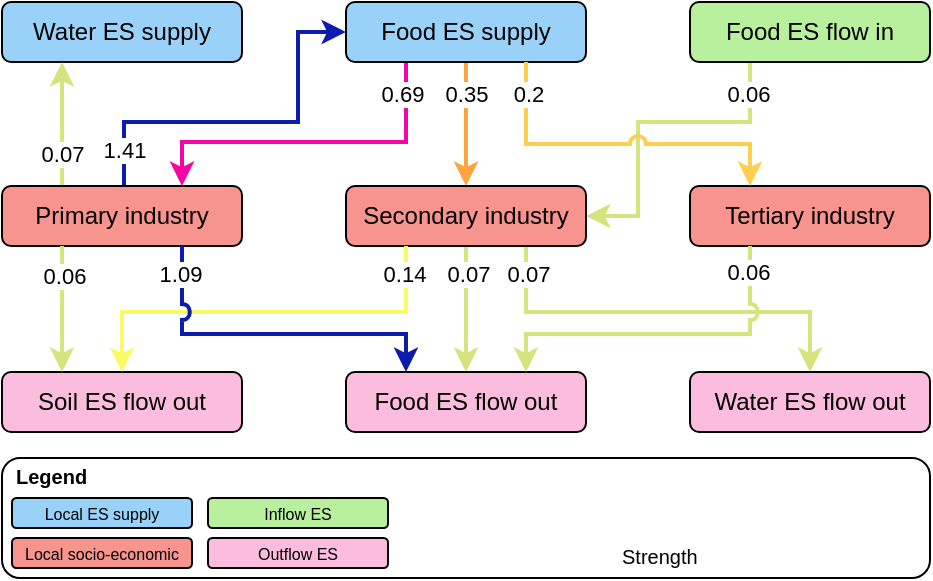 <mxfile version="22.1.0" type="github">
  <diagram name="第 1 页" id="eSo4roDagTOv7NbX58sI">
    <mxGraphModel dx="815" dy="453" grid="1" gridSize="10" guides="1" tooltips="1" connect="1" arrows="1" fold="1" page="1" pageScale="1" pageWidth="827" pageHeight="1169" math="0" shadow="0">
      <root>
        <mxCell id="0" />
        <mxCell id="1" parent="0" />
        <mxCell id="T6tc1Hb5-DZ5HvoijZZq-6" value="" style="rounded=1;whiteSpace=wrap;html=1;" vertex="1" parent="1">
          <mxGeometry x="182" y="608" width="464" height="60" as="geometry" />
        </mxCell>
        <mxCell id="i3CLbu43X5joJ49ZT0Bw-50" style="edgeStyle=orthogonalEdgeStyle;rounded=0;orthogonalLoop=1;jettySize=auto;html=1;exitX=0.75;exitY=1;exitDx=0;exitDy=0;entryX=0.5;entryY=0;entryDx=0;entryDy=0;strokeWidth=2;jumpStyle=arc;strokeColor=#d7e37d;fontFamily=Arial;" parent="1" source="i3CLbu43X5joJ49ZT0Bw-6" target="i3CLbu43X5joJ49ZT0Bw-10" edge="1">
          <mxGeometry relative="1" as="geometry">
            <Array as="points">
              <mxPoint x="444" y="535" />
              <mxPoint x="586" y="535" />
            </Array>
          </mxGeometry>
        </mxCell>
        <mxCell id="i3CLbu43X5joJ49ZT0Bw-45" style="edgeStyle=orthogonalEdgeStyle;rounded=0;orthogonalLoop=1;jettySize=auto;html=1;exitX=0.5;exitY=1;exitDx=0;exitDy=0;entryX=0.5;entryY=0;entryDx=0;entryDy=0;strokeWidth=2;jumpStyle=arc;strokeColor=#d7e37d;fontFamily=Arial;" parent="1" source="i3CLbu43X5joJ49ZT0Bw-6" target="i3CLbu43X5joJ49ZT0Bw-8" edge="1">
          <mxGeometry relative="1" as="geometry">
            <Array as="points">
              <mxPoint x="414" y="526" />
              <mxPoint x="414" y="526" />
            </Array>
          </mxGeometry>
        </mxCell>
        <mxCell id="e95JfR316xjKeRipay9j-7" value="0.07" style="edgeLabel;html=1;align=center;verticalAlign=middle;resizable=0;points=[];fontFamily=Arial;" parent="i3CLbu43X5joJ49ZT0Bw-45" vertex="1" connectable="0">
          <mxGeometry x="-0.834" y="-1" relative="1" as="geometry">
            <mxPoint x="32" y="9" as="offset" />
          </mxGeometry>
        </mxCell>
        <mxCell id="e95JfR316xjKeRipay9j-80" value="0.07" style="edgeLabel;html=1;align=center;verticalAlign=middle;resizable=0;points=[];fontFamily=Arial;" parent="i3CLbu43X5joJ49ZT0Bw-45" vertex="1" connectable="0">
          <mxGeometry x="-0.53" y="2" relative="1" as="geometry">
            <mxPoint x="-1" y="-1" as="offset" />
          </mxGeometry>
        </mxCell>
        <mxCell id="i3CLbu43X5joJ49ZT0Bw-41" style="edgeStyle=orthogonalEdgeStyle;rounded=0;orthogonalLoop=1;jettySize=auto;html=1;exitX=0.25;exitY=1;exitDx=0;exitDy=0;entryX=0.75;entryY=0;entryDx=0;entryDy=0;strokeWidth=2;strokeColor=#f505a5;fontFamily=Arial;" parent="1" source="i3CLbu43X5joJ49ZT0Bw-1" target="i3CLbu43X5joJ49ZT0Bw-5" edge="1">
          <mxGeometry relative="1" as="geometry">
            <Array as="points">
              <mxPoint x="384" y="450" />
              <mxPoint x="272" y="450" />
            </Array>
          </mxGeometry>
        </mxCell>
        <mxCell id="e95JfR316xjKeRipay9j-3" value="0.69" style="edgeLabel;html=1;align=center;verticalAlign=middle;resizable=0;points=[];fontFamily=Arial;" parent="i3CLbu43X5joJ49ZT0Bw-41" vertex="1" connectable="0">
          <mxGeometry x="0.139" relative="1" as="geometry">
            <mxPoint x="57" y="-24" as="offset" />
          </mxGeometry>
        </mxCell>
        <mxCell id="i3CLbu43X5joJ49ZT0Bw-42" style="edgeStyle=orthogonalEdgeStyle;rounded=0;orthogonalLoop=1;jettySize=auto;html=1;exitX=0.5;exitY=1;exitDx=0;exitDy=0;entryX=0.5;entryY=0;entryDx=0;entryDy=0;strokeWidth=2;strokeColor=#fca43f;fontFamily=Arial;" parent="1" source="i3CLbu43X5joJ49ZT0Bw-1" target="i3CLbu43X5joJ49ZT0Bw-6" edge="1">
          <mxGeometry relative="1" as="geometry" />
        </mxCell>
        <mxCell id="e95JfR316xjKeRipay9j-4" value="0.35" style="edgeLabel;html=1;align=center;verticalAlign=middle;resizable=0;points=[];fontFamily=Arial;" parent="i3CLbu43X5joJ49ZT0Bw-42" vertex="1" connectable="0">
          <mxGeometry x="-0.585" relative="1" as="geometry">
            <mxPoint y="3" as="offset" />
          </mxGeometry>
        </mxCell>
        <mxCell id="i3CLbu43X5joJ49ZT0Bw-1" value="&lt;p style=&quot;margin-top: 0pt; margin-bottom: 0pt; margin-left: 0in; direction: ltr; unicode-bidi: embed; word-break: normal;&quot;&gt;Food ES supply&lt;/p&gt;" style="rounded=1;whiteSpace=wrap;html=1;fontFamily=Arial;fillColor=#9ad1f9;flipV=1;" parent="1" vertex="1">
          <mxGeometry x="354" y="380" width="120" height="30" as="geometry" />
        </mxCell>
        <mxCell id="i3CLbu43X5joJ49ZT0Bw-3" value="&lt;p style=&quot;margin-top: 0pt; margin-bottom: 0pt; margin-left: 0in; direction: ltr; unicode-bidi: embed; word-break: normal;&quot;&gt;Water ES supply&lt;/p&gt;" style="rounded=1;whiteSpace=wrap;html=1;fontFamily=Arial;fillColor=#9ad1f9;flipV=1;" parent="1" vertex="1">
          <mxGeometry x="182" y="380" width="120" height="30" as="geometry" />
        </mxCell>
        <mxCell id="i3CLbu43X5joJ49ZT0Bw-40" style="edgeStyle=orthogonalEdgeStyle;rounded=0;orthogonalLoop=1;jettySize=auto;html=1;exitX=0.25;exitY=1;exitDx=0;exitDy=0;entryX=1;entryY=0.5;entryDx=0;entryDy=0;strokeWidth=2;jumpStyle=arc;strokeColor=#d7e37d;fontFamily=Arial;" parent="1" source="i3CLbu43X5joJ49ZT0Bw-4" target="i3CLbu43X5joJ49ZT0Bw-6" edge="1">
          <mxGeometry relative="1" as="geometry">
            <Array as="points">
              <mxPoint x="556" y="440" />
              <mxPoint x="500" y="440" />
              <mxPoint x="500" y="487" />
            </Array>
          </mxGeometry>
        </mxCell>
        <mxCell id="e95JfR316xjKeRipay9j-2" value="0.06" style="edgeLabel;html=1;align=center;verticalAlign=middle;resizable=0;points=[];fontFamily=Arial;" parent="i3CLbu43X5joJ49ZT0Bw-40" vertex="1" connectable="0">
          <mxGeometry x="-0.193" y="650" relative="1" as="geometry">
            <mxPoint x="33" y="-664" as="offset" />
          </mxGeometry>
        </mxCell>
        <mxCell id="i3CLbu43X5joJ49ZT0Bw-4" value="&lt;p style=&quot;margin-top: 0pt; margin-bottom: 0pt; margin-left: 0in; direction: ltr; unicode-bidi: embed; word-break: normal;&quot;&gt;Food ES flow in&lt;/p&gt;" style="rounded=1;whiteSpace=wrap;html=1;fontFamily=Arial;fillColor=#b8f09e;" parent="1" vertex="1">
          <mxGeometry x="526" y="380" width="120" height="30" as="geometry" />
        </mxCell>
        <mxCell id="i3CLbu43X5joJ49ZT0Bw-6" value="&lt;p style=&quot;margin-top: 0pt; margin-bottom: 0pt; margin-left: 0in; direction: ltr; unicode-bidi: embed; word-break: normal;&quot;&gt;Secondary industry&lt;/p&gt;" style="rounded=1;whiteSpace=wrap;html=1;fontFamily=Arial;fillColor=#f7948d;flipV=1;" parent="1" vertex="1">
          <mxGeometry x="354" y="472" width="120" height="30" as="geometry" />
        </mxCell>
        <mxCell id="i3CLbu43X5joJ49ZT0Bw-7" value="&lt;p style=&quot;margin-top: 0pt; margin-bottom: 0pt; margin-left: 0in; direction: ltr; unicode-bidi: embed; word-break: normal;&quot;&gt;Tertiary industry&lt;/p&gt;" style="rounded=1;whiteSpace=wrap;html=1;fontFamily=Arial;fillColor=#f7948d;" parent="1" vertex="1">
          <mxGeometry x="526" y="472" width="120" height="30" as="geometry" />
        </mxCell>
        <mxCell id="i3CLbu43X5joJ49ZT0Bw-8" value="&lt;p style=&quot;margin-top: 0pt; margin-bottom: 0pt; margin-left: 0in; direction: ltr; unicode-bidi: embed; word-break: normal;&quot;&gt;Food ES flow out&lt;/p&gt;" style="rounded=1;whiteSpace=wrap;html=1;fontFamily=Arial;fillColor=#fbbcdd;flipV=1;" parent="1" vertex="1">
          <mxGeometry x="354" y="565" width="120" height="30" as="geometry" />
        </mxCell>
        <mxCell id="i3CLbu43X5joJ49ZT0Bw-9" value="&lt;p style=&quot;margin-top: 0pt; margin-bottom: 0pt; margin-left: 0in; direction: ltr; unicode-bidi: embed; word-break: normal;&quot;&gt;Soil ES flow out&lt;/p&gt;" style="rounded=1;whiteSpace=wrap;html=1;fontFamily=Arial;fillColor=#fbbcdd;flipV=1;" parent="1" vertex="1">
          <mxGeometry x="182" y="565" width="120" height="30" as="geometry" />
        </mxCell>
        <mxCell id="i3CLbu43X5joJ49ZT0Bw-10" value="&lt;p style=&quot;margin-top: 0pt; margin-bottom: 0pt; margin-left: 0in; direction: ltr; unicode-bidi: embed; word-break: normal;&quot;&gt;Water ES flow out&lt;/p&gt;" style="rounded=1;whiteSpace=wrap;html=1;fontFamily=Arial;fillColor=#fbbcdd;" parent="1" vertex="1">
          <mxGeometry x="526" y="565" width="120" height="30" as="geometry" />
        </mxCell>
        <mxCell id="i3CLbu43X5joJ49ZT0Bw-47" style="edgeStyle=orthogonalEdgeStyle;rounded=0;orthogonalLoop=1;jettySize=auto;html=1;exitX=0.5;exitY=0;exitDx=0;exitDy=0;strokeWidth=2;strokeColor=#0c1cad;entryX=0;entryY=0.5;entryDx=0;entryDy=0;fontFamily=Arial;" parent="1" source="i3CLbu43X5joJ49ZT0Bw-5" target="i3CLbu43X5joJ49ZT0Bw-1" edge="1">
          <mxGeometry relative="1" as="geometry">
            <Array as="points">
              <mxPoint x="243" y="472" />
              <mxPoint x="243" y="440" />
              <mxPoint x="330" y="440" />
              <mxPoint x="330" y="395" />
            </Array>
            <mxPoint x="392" y="416" as="targetPoint" />
          </mxGeometry>
        </mxCell>
        <mxCell id="e95JfR316xjKeRipay9j-9" value="1.41" style="edgeLabel;html=1;align=center;verticalAlign=middle;resizable=0;points=[];fontFamily=Arial;" parent="i3CLbu43X5joJ49ZT0Bw-47" vertex="1" connectable="0">
          <mxGeometry x="-0.651" y="2" relative="1" as="geometry">
            <mxPoint y="16" as="offset" />
          </mxGeometry>
        </mxCell>
        <mxCell id="i3CLbu43X5joJ49ZT0Bw-52" style="edgeStyle=orthogonalEdgeStyle;rounded=0;orthogonalLoop=1;jettySize=auto;html=1;exitX=0.25;exitY=0;exitDx=0;exitDy=0;strokeWidth=2;strokeColor=#d7e37d;jumpStyle=arc;entryX=0.25;entryY=1;entryDx=0;entryDy=0;fontFamily=Arial;" parent="1" source="i3CLbu43X5joJ49ZT0Bw-5" target="i3CLbu43X5joJ49ZT0Bw-3" edge="1">
          <mxGeometry relative="1" as="geometry">
            <mxPoint x="242" y="406" as="targetPoint" />
            <Array as="points">
              <mxPoint x="212" y="416" />
              <mxPoint x="212" y="416" />
            </Array>
          </mxGeometry>
        </mxCell>
        <mxCell id="e95JfR316xjKeRipay9j-13" value="0.07" style="edgeLabel;html=1;align=center;verticalAlign=middle;resizable=0;points=[];fontFamily=Arial;" parent="i3CLbu43X5joJ49ZT0Bw-52" vertex="1" connectable="0">
          <mxGeometry x="-0.238" y="2" relative="1" as="geometry">
            <mxPoint x="2" y="7" as="offset" />
          </mxGeometry>
        </mxCell>
        <mxCell id="i3CLbu43X5joJ49ZT0Bw-5" value="&lt;p style=&quot;margin-top: 0pt; margin-bottom: 0pt; margin-left: 0in; direction: ltr; unicode-bidi: embed; word-break: normal;&quot;&gt;Primary industry&lt;/p&gt;" style="rounded=1;whiteSpace=wrap;html=1;fontFamily=Arial;fillColor=#f7948d;flipV=1;" parent="1" vertex="1">
          <mxGeometry x="182" y="472" width="120" height="30" as="geometry" />
        </mxCell>
        <mxCell id="i3CLbu43X5joJ49ZT0Bw-54" style="edgeStyle=orthogonalEdgeStyle;rounded=0;orthogonalLoop=1;jettySize=auto;html=1;exitX=0.25;exitY=1;exitDx=0;exitDy=0;entryX=0.25;entryY=0;entryDx=0;entryDy=0;strokeWidth=2;jumpStyle=arc;strokeColor=#d7e37d;fontFamily=Arial;" parent="1" source="i3CLbu43X5joJ49ZT0Bw-5" target="i3CLbu43X5joJ49ZT0Bw-9" edge="1">
          <mxGeometry relative="1" as="geometry">
            <Array as="points" />
          </mxGeometry>
        </mxCell>
        <mxCell id="e95JfR316xjKeRipay9j-10" value="0.06" style="edgeLabel;html=1;align=center;verticalAlign=middle;resizable=0;points=[];fontFamily=Arial;" parent="i3CLbu43X5joJ49ZT0Bw-54" vertex="1" connectable="0">
          <mxGeometry x="-0.893" y="1" relative="1" as="geometry">
            <mxPoint y="11" as="offset" />
          </mxGeometry>
        </mxCell>
        <mxCell id="i3CLbu43X5joJ49ZT0Bw-43" style="edgeStyle=orthogonalEdgeStyle;rounded=0;orthogonalLoop=1;jettySize=auto;html=1;entryX=0.25;entryY=0;entryDx=0;entryDy=0;strokeWidth=2;jumpStyle=arc;strokeColor=#fccf51;exitX=0.75;exitY=1;exitDx=0;exitDy=0;fontFamily=Arial;" parent="1" source="i3CLbu43X5joJ49ZT0Bw-1" target="i3CLbu43X5joJ49ZT0Bw-7" edge="1">
          <mxGeometry relative="1" as="geometry">
            <Array as="points">
              <mxPoint x="444" y="451" />
              <mxPoint x="556" y="451" />
            </Array>
            <mxPoint x="482" y="436" as="sourcePoint" />
          </mxGeometry>
        </mxCell>
        <mxCell id="e95JfR316xjKeRipay9j-5" value="0.2" style="edgeLabel;html=1;align=center;verticalAlign=middle;resizable=0;points=[];fontFamily=Arial;" parent="i3CLbu43X5joJ49ZT0Bw-43" vertex="1" connectable="0">
          <mxGeometry x="-0.848" y="1" relative="1" as="geometry">
            <mxPoint y="3" as="offset" />
          </mxGeometry>
        </mxCell>
        <mxCell id="i3CLbu43X5joJ49ZT0Bw-49" style="edgeStyle=orthogonalEdgeStyle;rounded=0;orthogonalLoop=1;jettySize=auto;html=1;exitX=0.25;exitY=1;exitDx=0;exitDy=0;entryX=0.5;entryY=0;entryDx=0;entryDy=0;strokeWidth=2;jumpStyle=arc;strokeColor=#fafa64;fontFamily=Arial;" parent="1" source="i3CLbu43X5joJ49ZT0Bw-6" target="i3CLbu43X5joJ49ZT0Bw-9" edge="1">
          <mxGeometry relative="1" as="geometry">
            <Array as="points">
              <mxPoint x="384" y="535" />
              <mxPoint x="242" y="535" />
            </Array>
          </mxGeometry>
        </mxCell>
        <mxCell id="e95JfR316xjKeRipay9j-11" value="0.14" style="edgeLabel;html=1;align=center;verticalAlign=middle;resizable=0;points=[];fontFamily=Arial;" parent="i3CLbu43X5joJ49ZT0Bw-49" vertex="1" connectable="0">
          <mxGeometry x="-0.231" relative="1" as="geometry">
            <mxPoint x="45" y="-19" as="offset" />
          </mxGeometry>
        </mxCell>
        <mxCell id="i3CLbu43X5joJ49ZT0Bw-44" style="edgeStyle=orthogonalEdgeStyle;rounded=0;orthogonalLoop=1;jettySize=auto;html=1;exitX=0.75;exitY=1;exitDx=0;exitDy=0;entryX=0.25;entryY=0;entryDx=0;entryDy=0;strokeWidth=2;strokeColor=#0c1cad;jumpStyle=arc;fontFamily=Arial;" parent="1" source="i3CLbu43X5joJ49ZT0Bw-5" target="i3CLbu43X5joJ49ZT0Bw-8" edge="1">
          <mxGeometry relative="1" as="geometry">
            <Array as="points">
              <mxPoint x="272" y="546" />
              <mxPoint x="384" y="546" />
            </Array>
          </mxGeometry>
        </mxCell>
        <mxCell id="e95JfR316xjKeRipay9j-6" value="1.09" style="edgeLabel;html=1;align=center;verticalAlign=middle;resizable=0;points=[];fontFamily=Arial;" parent="i3CLbu43X5joJ49ZT0Bw-44" vertex="1" connectable="0">
          <mxGeometry x="-0.13" y="-3" relative="1" as="geometry">
            <mxPoint x="-33" y="-33" as="offset" />
          </mxGeometry>
        </mxCell>
        <mxCell id="i3CLbu43X5joJ49ZT0Bw-46" style="edgeStyle=orthogonalEdgeStyle;rounded=0;orthogonalLoop=1;jettySize=auto;html=1;exitX=0.25;exitY=1;exitDx=0;exitDy=0;strokeWidth=2;jumpStyle=arc;strokeColor=#d7e37d;entryX=0.75;entryY=0;entryDx=0;entryDy=0;fontFamily=Arial;" parent="1" source="i3CLbu43X5joJ49ZT0Bw-7" target="i3CLbu43X5joJ49ZT0Bw-8" edge="1">
          <mxGeometry relative="1" as="geometry">
            <Array as="points">
              <mxPoint x="556" y="546" />
              <mxPoint x="444" y="546" />
            </Array>
            <mxPoint x="483" y="566" as="targetPoint" />
          </mxGeometry>
        </mxCell>
        <mxCell id="e95JfR316xjKeRipay9j-8" value="0.06" style="edgeLabel;html=1;align=center;verticalAlign=middle;resizable=0;points=[];fontFamily=Arial;" parent="i3CLbu43X5joJ49ZT0Bw-46" vertex="1" connectable="0">
          <mxGeometry x="-0.912" y="743" relative="1" as="geometry">
            <mxPoint x="-744" y="5" as="offset" />
          </mxGeometry>
        </mxCell>
        <mxCell id="T6tc1Hb5-DZ5HvoijZZq-2" value="&lt;p style=&quot;margin-top: 0pt; margin-bottom: 0pt; margin-left: 0in; direction: ltr; unicode-bidi: embed; word-break: normal; font-size: 8px;&quot;&gt;Local ES supply&lt;/p&gt;" style="rounded=1;whiteSpace=wrap;html=1;fontFamily=Arial;fillColor=#9ad1f9;flipV=1;fontSize=8;" vertex="1" parent="1">
          <mxGeometry x="187" y="628" width="90" height="15" as="geometry" />
        </mxCell>
        <mxCell id="T6tc1Hb5-DZ5HvoijZZq-3" value="In&lt;span style=&quot;background-color: initial; font-size: 8px;&quot;&gt;flow&amp;nbsp;&lt;/span&gt;ES" style="rounded=1;whiteSpace=wrap;html=1;fontFamily=Arial;fillColor=#b8f09e;fontSize=8;" vertex="1" parent="1">
          <mxGeometry x="285" y="628" width="90" height="15" as="geometry" />
        </mxCell>
        <mxCell id="T6tc1Hb5-DZ5HvoijZZq-4" value="&lt;p style=&quot;margin-top: 0pt; margin-bottom: 0pt; margin-left: 0in; direction: ltr; unicode-bidi: embed; word-break: normal; font-size: 8px;&quot;&gt;Local socio-economic&lt;/p&gt;" style="rounded=1;whiteSpace=wrap;html=1;fontFamily=Arial;fillColor=#f7948d;fontSize=8;" vertex="1" parent="1">
          <mxGeometry x="187" y="648" width="90" height="15" as="geometry" />
        </mxCell>
        <mxCell id="T6tc1Hb5-DZ5HvoijZZq-5" value="Outflow&amp;nbsp;&lt;span style=&quot;background-color: initial; font-size: 8px;&quot;&gt;ES&lt;/span&gt;" style="rounded=1;whiteSpace=wrap;html=1;fontFamily=Arial;fillColor=#fbbcdd;fontSize=8;" vertex="1" parent="1">
          <mxGeometry x="285" y="648" width="90" height="15" as="geometry" />
        </mxCell>
        <mxCell id="T6tc1Hb5-DZ5HvoijZZq-7" value="&lt;div style=&quot;text-align: center;&quot;&gt;&lt;span style=&quot;background-color: initial;&quot;&gt;&lt;font size=&quot;1&quot; style=&quot;&quot; face=&quot;Arial&quot;&gt;&lt;b style=&quot;font-size: 10px;&quot;&gt;Legend&lt;/b&gt;&lt;/font&gt;&lt;/span&gt;&lt;/div&gt;" style="text;whiteSpace=wrap;html=1;" vertex="1" parent="1">
          <mxGeometry x="187" y="603" width="70" height="20" as="geometry" />
        </mxCell>
        <mxCell id="T6tc1Hb5-DZ5HvoijZZq-8" value="&lt;div style=&quot;text-align: center;&quot;&gt;&lt;span style=&quot;background-color: initial;&quot;&gt;&lt;font size=&quot;1&quot; style=&quot;&quot; face=&quot;Arial&quot;&gt;&lt;span style=&quot;font-size: 10px;&quot;&gt;Strength&lt;/span&gt;&lt;/font&gt;&lt;/span&gt;&lt;/div&gt;" style="text;whiteSpace=wrap;html=1;" vertex="1" parent="1">
          <mxGeometry x="490" y="643" width="70" height="20" as="geometry" />
        </mxCell>
      </root>
    </mxGraphModel>
  </diagram>
</mxfile>
